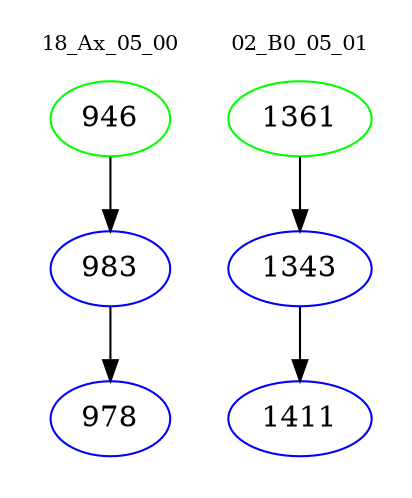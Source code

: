 digraph{
subgraph cluster_0 {
color = white
label = "18_Ax_05_00";
fontsize=10;
T0_946 [label="946", color="green"]
T0_946 -> T0_983 [color="black"]
T0_983 [label="983", color="blue"]
T0_983 -> T0_978 [color="black"]
T0_978 [label="978", color="blue"]
}
subgraph cluster_1 {
color = white
label = "02_B0_05_01";
fontsize=10;
T1_1361 [label="1361", color="green"]
T1_1361 -> T1_1343 [color="black"]
T1_1343 [label="1343", color="blue"]
T1_1343 -> T1_1411 [color="black"]
T1_1411 [label="1411", color="blue"]
}
}
